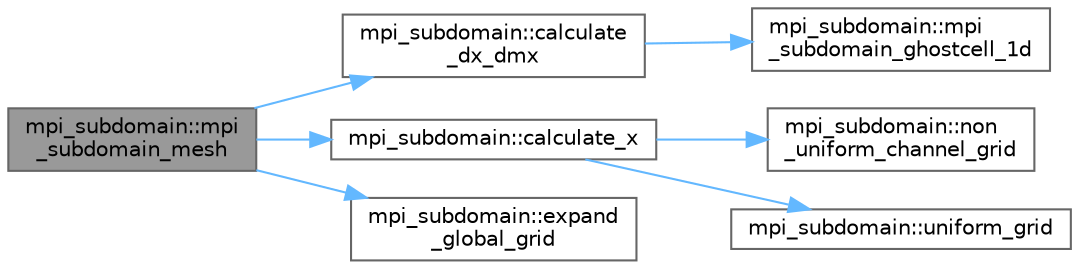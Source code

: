 digraph "mpi_subdomain::mpi_subdomain_mesh"
{
 // LATEX_PDF_SIZE
  bgcolor="transparent";
  edge [fontname=Helvetica,fontsize=10,labelfontname=Helvetica,labelfontsize=10];
  node [fontname=Helvetica,fontsize=10,shape=box,height=0.2,width=0.4];
  rankdir="LR";
  Node1 [id="Node000001",label="mpi_subdomain::mpi\l_subdomain_mesh",height=0.2,width=0.4,color="gray40", fillcolor="grey60", style="filled", fontcolor="black",tooltip=" "];
  Node1 -> Node2 [id="edge1_Node000001_Node000002",color="steelblue1",style="solid",tooltip=" "];
  Node2 [id="Node000002",label="mpi_subdomain::calculate\l_dx_dmx",height=0.2,width=0.4,color="grey40", fillcolor="white", style="filled",URL="$namespacempi__subdomain.html#af6afc5409589148cbe322d22ffd9e731",tooltip=" "];
  Node2 -> Node3 [id="edge2_Node000002_Node000003",color="steelblue1",style="solid",tooltip=" "];
  Node3 [id="Node000003",label="mpi_subdomain::mpi\l_subdomain_ghostcell_1d",height=0.2,width=0.4,color="grey40", fillcolor="white", style="filled",URL="$namespacempi__subdomain.html#ac2689ec8a6f874f4174026e93eab4b1b",tooltip=" "];
  Node1 -> Node4 [id="edge3_Node000001_Node000004",color="steelblue1",style="solid",tooltip=" "];
  Node4 [id="Node000004",label="mpi_subdomain::calculate_x",height=0.2,width=0.4,color="grey40", fillcolor="white", style="filled",URL="$namespacempi__subdomain.html#a1049eaee94f74b47de90db7f6c6fe720",tooltip=" "];
  Node4 -> Node5 [id="edge4_Node000004_Node000005",color="steelblue1",style="solid",tooltip=" "];
  Node5 [id="Node000005",label="mpi_subdomain::non\l_uniform_channel_grid",height=0.2,width=0.4,color="grey40", fillcolor="white", style="filled",URL="$namespacempi__subdomain.html#a1ff4a11473c234629f88d085a5552202",tooltip=" "];
  Node4 -> Node6 [id="edge5_Node000004_Node000006",color="steelblue1",style="solid",tooltip=" "];
  Node6 [id="Node000006",label="mpi_subdomain::uniform_grid",height=0.2,width=0.4,color="grey40", fillcolor="white", style="filled",URL="$namespacempi__subdomain.html#ad137fad7b035a82fad57a58b736b63fd",tooltip=" "];
  Node1 -> Node7 [id="edge6_Node000001_Node000007",color="steelblue1",style="solid",tooltip=" "];
  Node7 [id="Node000007",label="mpi_subdomain::expand\l_global_grid",height=0.2,width=0.4,color="grey40", fillcolor="white", style="filled",URL="$namespacempi__subdomain.html#afb00f13df2d2b6fcea5955b69f8de639",tooltip=" "];
}
